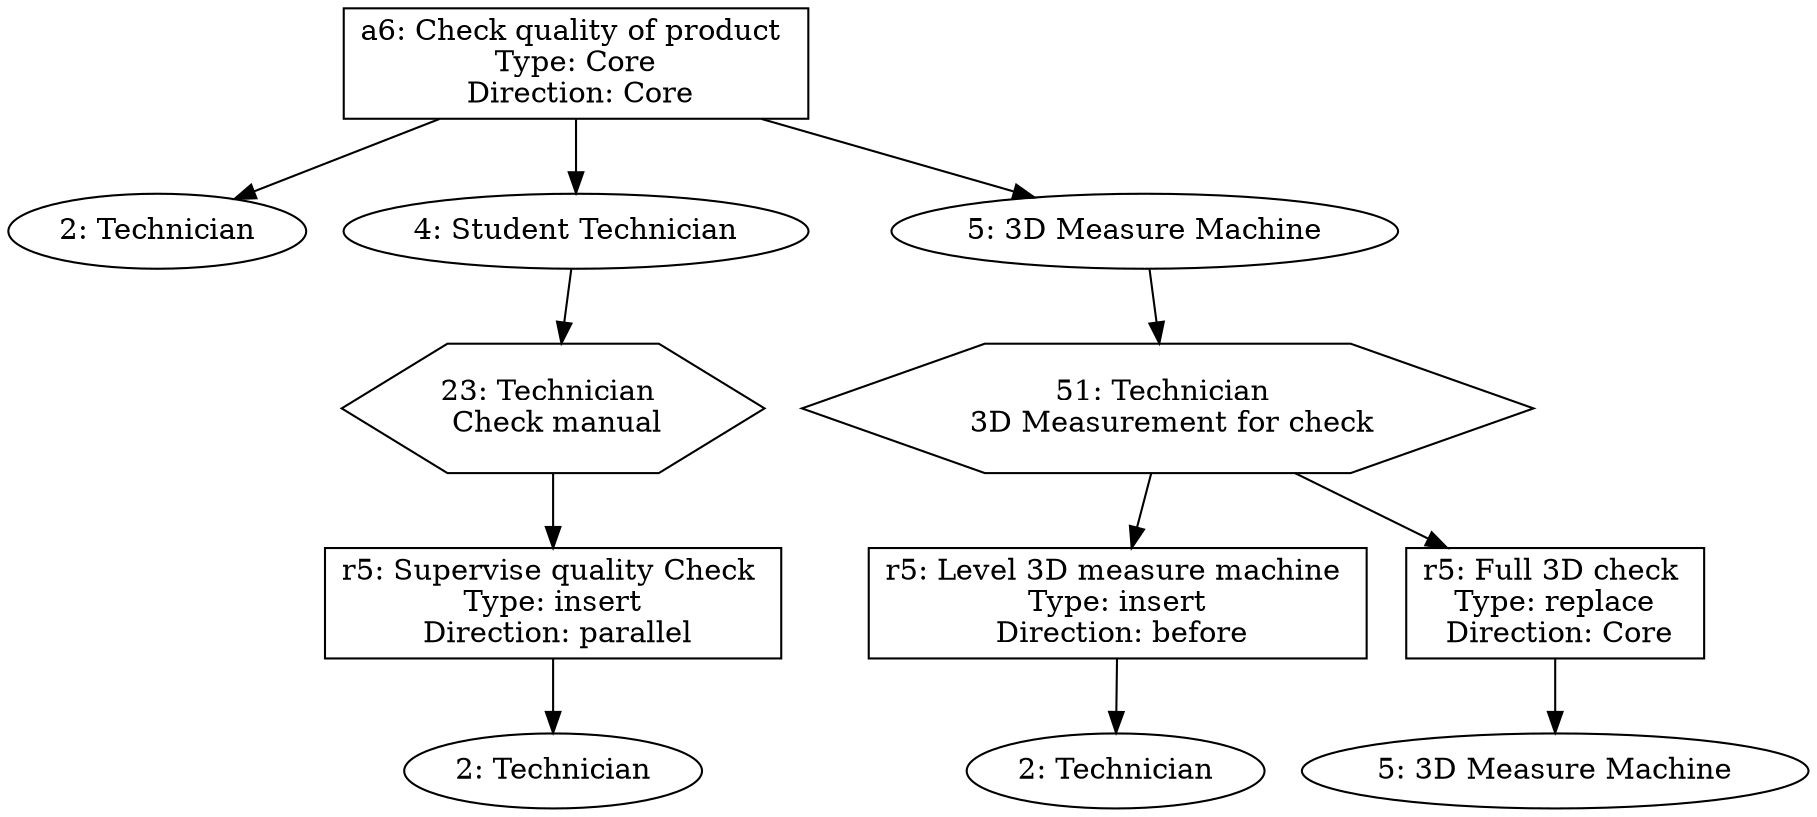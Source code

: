 digraph CallTree {
	"cbcba95a-947b-11ee-b6cd-04cf4b795879" [label = "a6: Check quality of product 
 Type: Core 
 Direction: Core" shape=rectangle]	; 
	"cbcbbd8c-947b-11ee-b6cd-04cf4b795879" [label = "2: Technician"]	; 
	"cbcba95a-947b-11ee-b6cd-04cf4b795879" -> "cbcbbd8c-947b-11ee-b6cd-04cf4b795879"	 ;
	"cbcbc070-947b-11ee-b6cd-04cf4b795879" [label = "4: Student Technician"]	; 
	"cbcba95a-947b-11ee-b6cd-04cf4b795879" -> "cbcbc070-947b-11ee-b6cd-04cf4b795879"	 ;
	"cbcbc49e-947b-11ee-b6cd-04cf4b795879" [label = "23: Technician 
 Check manual" shape=polygon sides=6]	; 
	"cbcbc070-947b-11ee-b6cd-04cf4b795879" -> "cbcbc49e-947b-11ee-b6cd-04cf4b795879"	 ;
	"cbcbc7aa-947b-11ee-b6cd-04cf4b795879" [label = "r5: Supervise quality Check 
 Type: insert 
 Direction: parallel" shape=rectangle]	; 
	"cbcbc49e-947b-11ee-b6cd-04cf4b795879" -> "cbcbc7aa-947b-11ee-b6cd-04cf4b795879"	 ;
	"cbcbcee4-947b-11ee-b6cd-04cf4b795879" [label = "2: Technician"]	; 
	"cbcbc7aa-947b-11ee-b6cd-04cf4b795879" -> "cbcbcee4-947b-11ee-b6cd-04cf4b795879"	 ;
	"cbcbd2ea-947b-11ee-b6cd-04cf4b795879" [label = "5: 3D Measure Machine"]	; 
	"cbcba95a-947b-11ee-b6cd-04cf4b795879" -> "cbcbd2ea-947b-11ee-b6cd-04cf4b795879"	 ;
	"cbcbd6b4-947b-11ee-b6cd-04cf4b795879" [label = "51: Technician 
 3D Measurement for check" shape=polygon sides=6]	; 
	"cbcbd2ea-947b-11ee-b6cd-04cf4b795879" -> "cbcbd6b4-947b-11ee-b6cd-04cf4b795879"	 ;
	"cbcbd97a-947b-11ee-b6cd-04cf4b795879" [label = "r5: Level 3D measure machine 
 Type: insert 
 Direction: before" shape=rectangle]	; 
	"cbcbd6b4-947b-11ee-b6cd-04cf4b795879" -> "cbcbd97a-947b-11ee-b6cd-04cf4b795879"	 ;
	"cbcbe08c-947b-11ee-b6cd-04cf4b795879" [label = "2: Technician"]	; 
	"cbcbd97a-947b-11ee-b6cd-04cf4b795879" -> "cbcbe08c-947b-11ee-b6cd-04cf4b795879"	 ;
	"cbcbe3ac-947b-11ee-b6cd-04cf4b795879" [label = "r5: Full 3D check 
 Type: replace 
 Direction: Core" shape=rectangle]	; 
	"cbcbd6b4-947b-11ee-b6cd-04cf4b795879" -> "cbcbe3ac-947b-11ee-b6cd-04cf4b795879"	 ;
	"cbcbeb40-947b-11ee-b6cd-04cf4b795879" [label = "5: 3D Measure Machine"]	; 
	"cbcbe3ac-947b-11ee-b6cd-04cf4b795879" -> "cbcbeb40-947b-11ee-b6cd-04cf4b795879"	 ;
}
